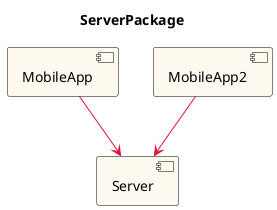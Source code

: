 ''''''''''''''''''''''''''''''''''''''''''
''                                      ''
''  AUTOGENERATED CODE -- DO NOT EDIT!  ''
''                                      ''
''''''''''''''''''''''''''''''''''''''''''

@startuml
title ServerPackage
hide stereotype
scale max 16384 height
skinparam component {
  BackgroundColor FloralWhite
  BorderColor Black
  ArrowColor Crimson
}
[MobileApp] as _0
[Server] as _1 <<highlight>>
_0 --> _1
[MobileApp2] as _2
_2 --> _1
@enduml